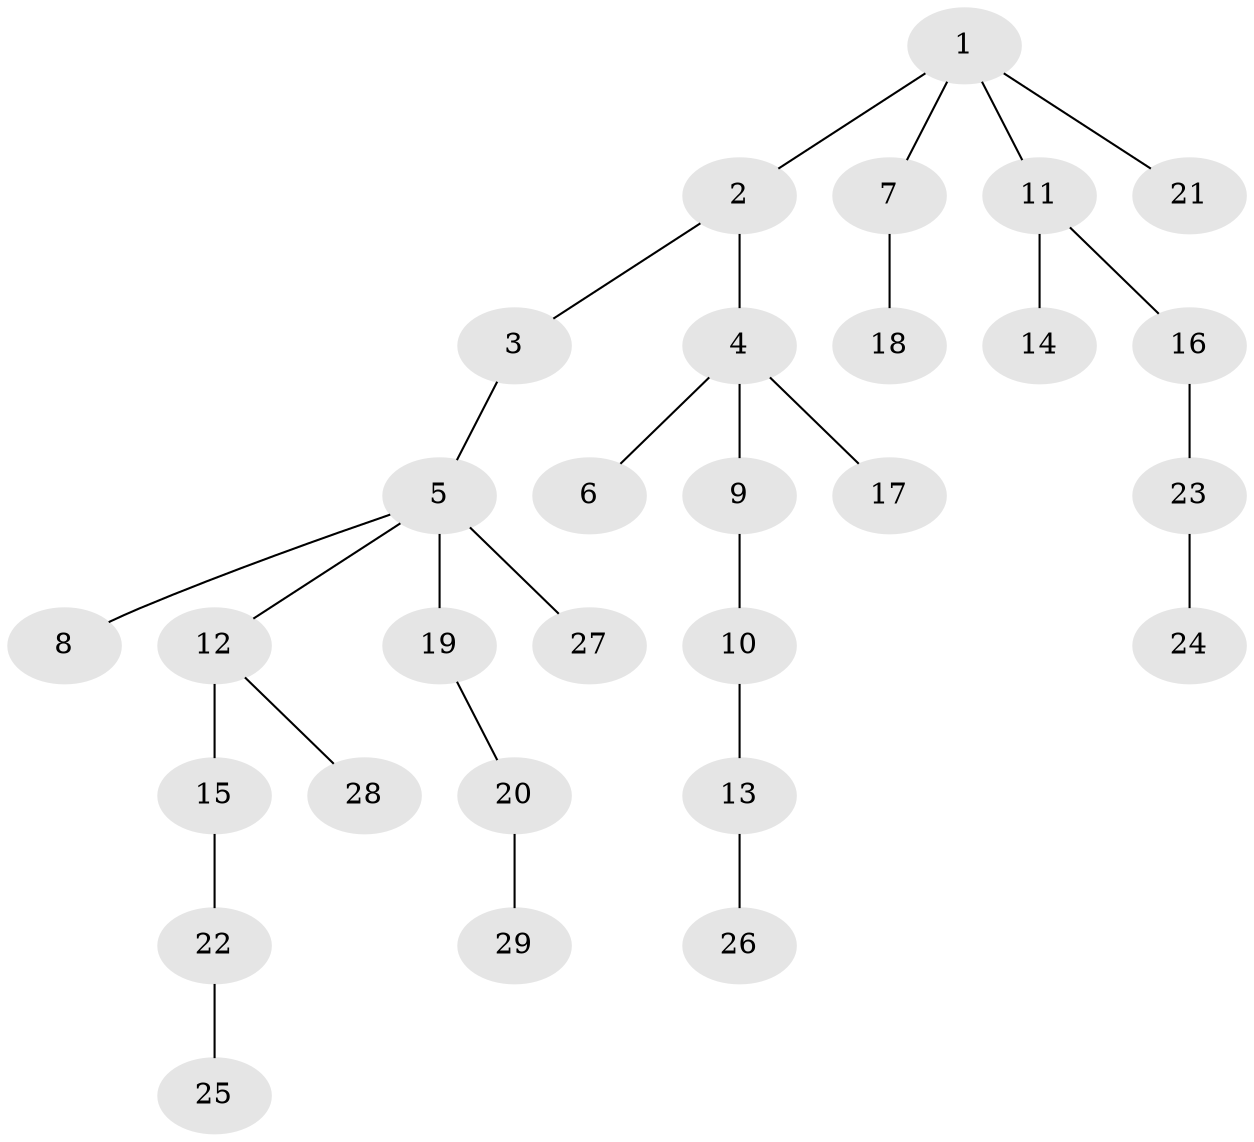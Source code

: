 // original degree distribution, {5: 0.04285714285714286, 4: 0.07142857142857142, 6: 0.04285714285714286, 2: 0.22857142857142856, 3: 0.08571428571428572, 1: 0.5285714285714286}
// Generated by graph-tools (version 1.1) at 2025/49/03/04/25 22:49:07]
// undirected, 29 vertices, 28 edges
graph export_dot {
  node [color=gray90,style=filled];
  1;
  2;
  3;
  4;
  5;
  6;
  7;
  8;
  9;
  10;
  11;
  12;
  13;
  14;
  15;
  16;
  17;
  18;
  19;
  20;
  21;
  22;
  23;
  24;
  25;
  26;
  27;
  28;
  29;
  1 -- 2 [weight=1.0];
  1 -- 7 [weight=1.0];
  1 -- 11 [weight=1.0];
  1 -- 21 [weight=1.0];
  2 -- 3 [weight=1.0];
  2 -- 4 [weight=1.0];
  3 -- 5 [weight=1.0];
  4 -- 6 [weight=1.0];
  4 -- 9 [weight=1.0];
  4 -- 17 [weight=2.0];
  5 -- 8 [weight=1.0];
  5 -- 12 [weight=1.0];
  5 -- 19 [weight=1.0];
  5 -- 27 [weight=1.0];
  7 -- 18 [weight=2.0];
  9 -- 10 [weight=1.0];
  10 -- 13 [weight=1.0];
  11 -- 14 [weight=1.0];
  11 -- 16 [weight=1.0];
  12 -- 15 [weight=4.0];
  12 -- 28 [weight=1.0];
  13 -- 26 [weight=3.0];
  15 -- 22 [weight=1.0];
  16 -- 23 [weight=1.0];
  19 -- 20 [weight=2.0];
  20 -- 29 [weight=1.0];
  22 -- 25 [weight=1.0];
  23 -- 24 [weight=1.0];
}
